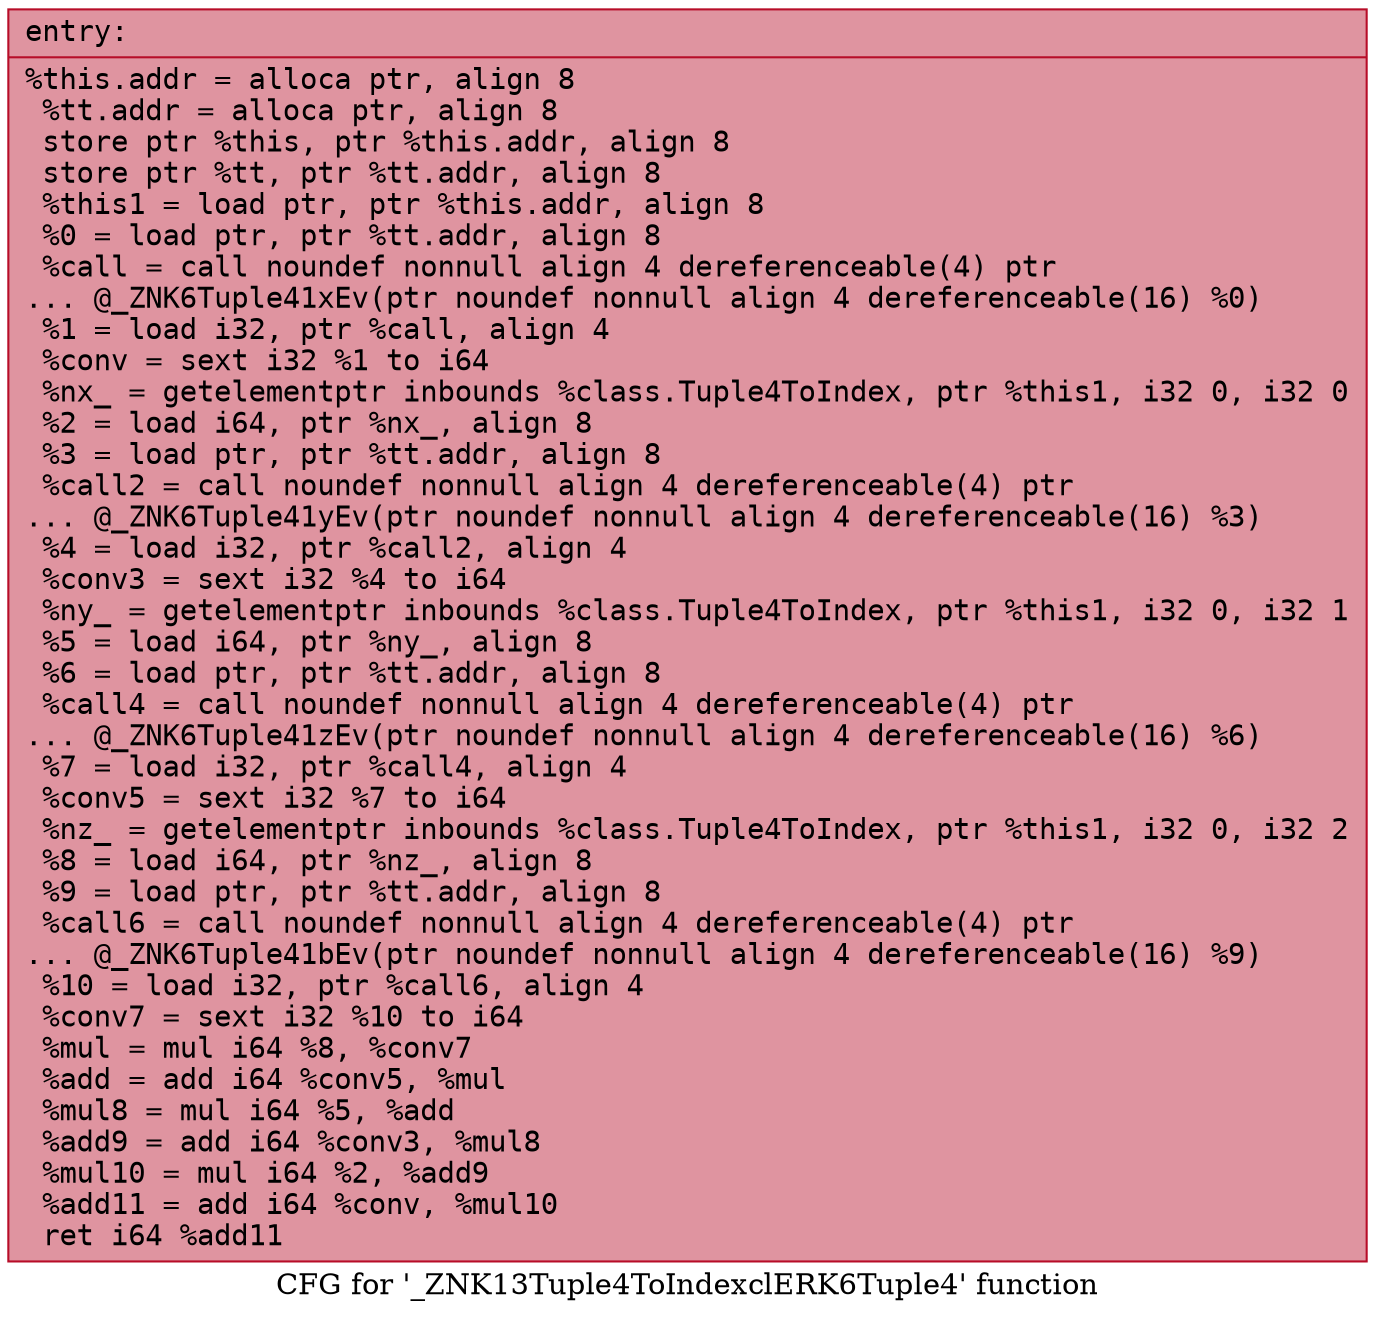 digraph "CFG for '_ZNK13Tuple4ToIndexclERK6Tuple4' function" {
	label="CFG for '_ZNK13Tuple4ToIndexclERK6Tuple4' function";

	Node0x55c60635c170 [shape=record,color="#b70d28ff", style=filled, fillcolor="#b70d2870" fontname="Courier",label="{entry:\l|  %this.addr = alloca ptr, align 8\l  %tt.addr = alloca ptr, align 8\l  store ptr %this, ptr %this.addr, align 8\l  store ptr %tt, ptr %tt.addr, align 8\l  %this1 = load ptr, ptr %this.addr, align 8\l  %0 = load ptr, ptr %tt.addr, align 8\l  %call = call noundef nonnull align 4 dereferenceable(4) ptr\l... @_ZNK6Tuple41xEv(ptr noundef nonnull align 4 dereferenceable(16) %0)\l  %1 = load i32, ptr %call, align 4\l  %conv = sext i32 %1 to i64\l  %nx_ = getelementptr inbounds %class.Tuple4ToIndex, ptr %this1, i32 0, i32 0\l  %2 = load i64, ptr %nx_, align 8\l  %3 = load ptr, ptr %tt.addr, align 8\l  %call2 = call noundef nonnull align 4 dereferenceable(4) ptr\l... @_ZNK6Tuple41yEv(ptr noundef nonnull align 4 dereferenceable(16) %3)\l  %4 = load i32, ptr %call2, align 4\l  %conv3 = sext i32 %4 to i64\l  %ny_ = getelementptr inbounds %class.Tuple4ToIndex, ptr %this1, i32 0, i32 1\l  %5 = load i64, ptr %ny_, align 8\l  %6 = load ptr, ptr %tt.addr, align 8\l  %call4 = call noundef nonnull align 4 dereferenceable(4) ptr\l... @_ZNK6Tuple41zEv(ptr noundef nonnull align 4 dereferenceable(16) %6)\l  %7 = load i32, ptr %call4, align 4\l  %conv5 = sext i32 %7 to i64\l  %nz_ = getelementptr inbounds %class.Tuple4ToIndex, ptr %this1, i32 0, i32 2\l  %8 = load i64, ptr %nz_, align 8\l  %9 = load ptr, ptr %tt.addr, align 8\l  %call6 = call noundef nonnull align 4 dereferenceable(4) ptr\l... @_ZNK6Tuple41bEv(ptr noundef nonnull align 4 dereferenceable(16) %9)\l  %10 = load i32, ptr %call6, align 4\l  %conv7 = sext i32 %10 to i64\l  %mul = mul i64 %8, %conv7\l  %add = add i64 %conv5, %mul\l  %mul8 = mul i64 %5, %add\l  %add9 = add i64 %conv3, %mul8\l  %mul10 = mul i64 %2, %add9\l  %add11 = add i64 %conv, %mul10\l  ret i64 %add11\l}"];
}
